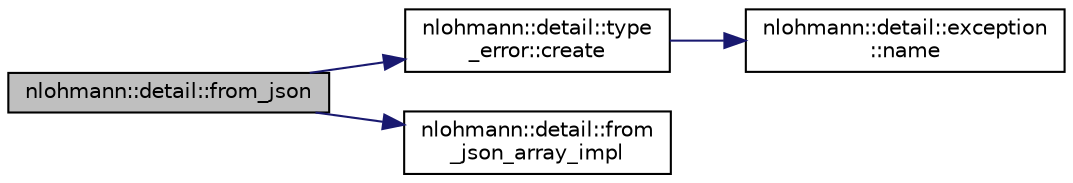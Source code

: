 digraph "nlohmann::detail::from_json"
{
 // INTERACTIVE_SVG=YES
  edge [fontname="Helvetica",fontsize="10",labelfontname="Helvetica",labelfontsize="10"];
  node [fontname="Helvetica",fontsize="10",shape=record];
  rankdir="LR";
  Node41 [label="nlohmann::detail::from_json",height=0.2,width=0.4,color="black", fillcolor="grey75", style="filled", fontcolor="black"];
  Node41 -> Node42 [color="midnightblue",fontsize="10",style="solid",fontname="Helvetica"];
  Node42 [label="nlohmann::detail::type\l_error::create",height=0.2,width=0.4,color="black", fillcolor="white", style="filled",URL="$classnlohmann_1_1detail_1_1type__error.html#aecc083aea4b698c33d042670ba50c10f"];
  Node42 -> Node43 [color="midnightblue",fontsize="10",style="solid",fontname="Helvetica"];
  Node43 [label="nlohmann::detail::exception\l::name",height=0.2,width=0.4,color="black", fillcolor="white", style="filled",URL="$classnlohmann_1_1detail_1_1exception.html#abf41a7e9178356314082284e6cfea278"];
  Node41 -> Node44 [color="midnightblue",fontsize="10",style="solid",fontname="Helvetica"];
  Node44 [label="nlohmann::detail::from\l_json_array_impl",height=0.2,width=0.4,color="black", fillcolor="white", style="filled",URL="$namespacenlohmann_1_1detail.html#ac53673a5ce29fb69b96d41dad33cb3b0"];
}
